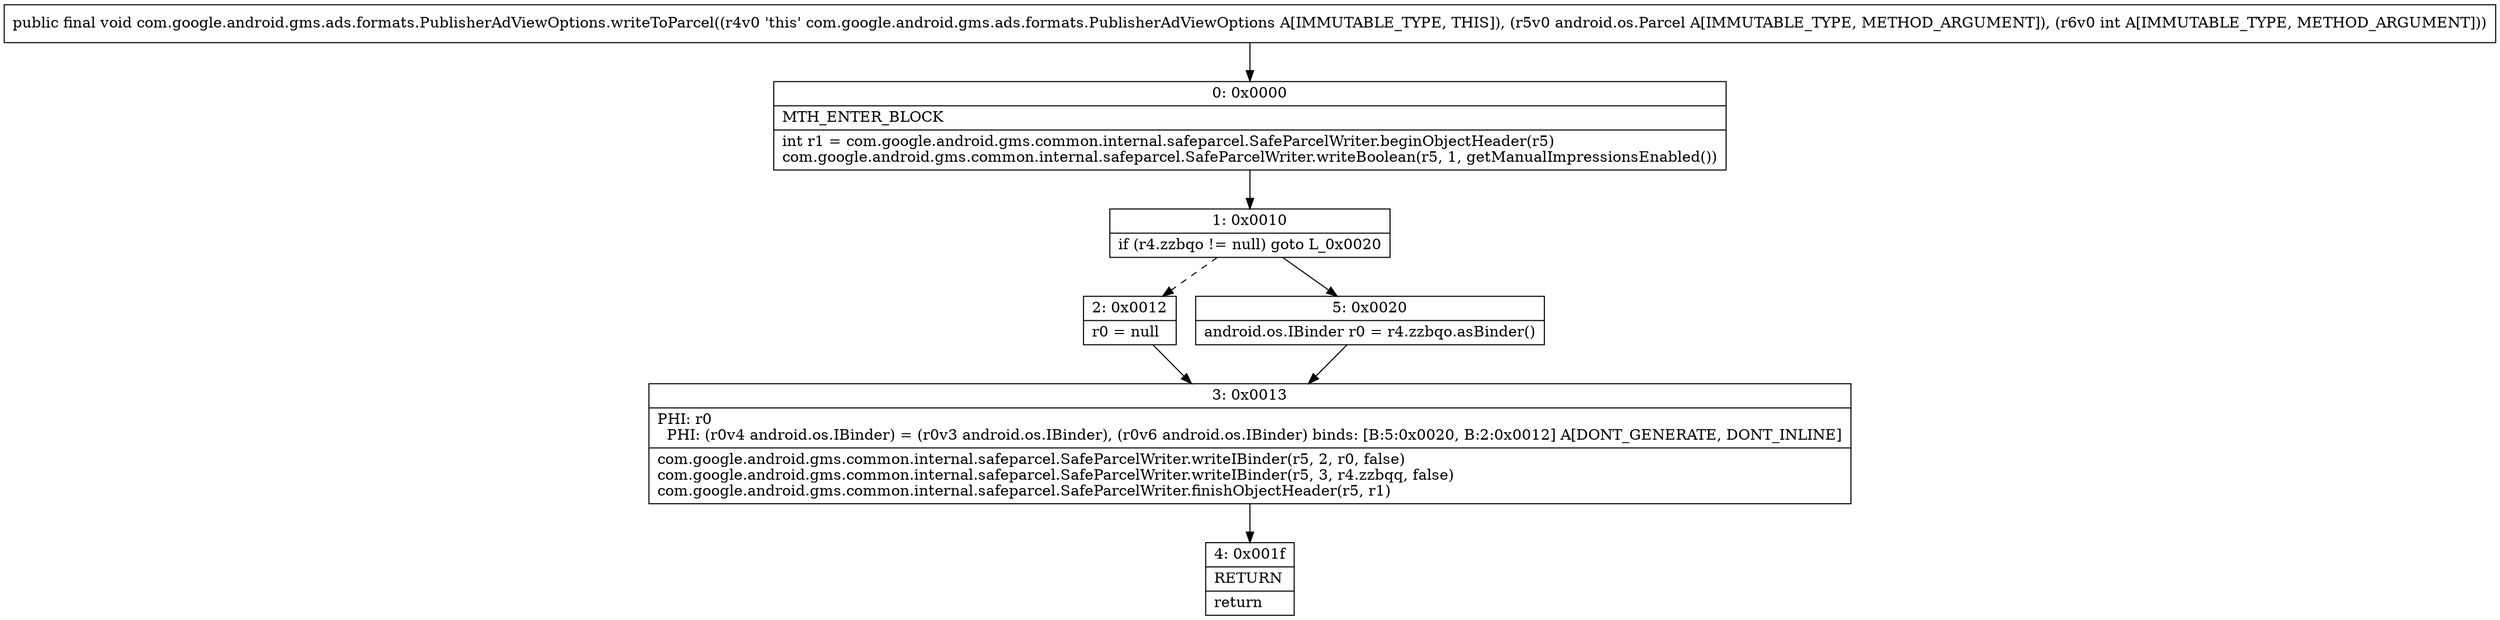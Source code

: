 digraph "CFG forcom.google.android.gms.ads.formats.PublisherAdViewOptions.writeToParcel(Landroid\/os\/Parcel;I)V" {
Node_0 [shape=record,label="{0\:\ 0x0000|MTH_ENTER_BLOCK\l|int r1 = com.google.android.gms.common.internal.safeparcel.SafeParcelWriter.beginObjectHeader(r5)\lcom.google.android.gms.common.internal.safeparcel.SafeParcelWriter.writeBoolean(r5, 1, getManualImpressionsEnabled())\l}"];
Node_1 [shape=record,label="{1\:\ 0x0010|if (r4.zzbqo != null) goto L_0x0020\l}"];
Node_2 [shape=record,label="{2\:\ 0x0012|r0 = null\l}"];
Node_3 [shape=record,label="{3\:\ 0x0013|PHI: r0 \l  PHI: (r0v4 android.os.IBinder) = (r0v3 android.os.IBinder), (r0v6 android.os.IBinder) binds: [B:5:0x0020, B:2:0x0012] A[DONT_GENERATE, DONT_INLINE]\l|com.google.android.gms.common.internal.safeparcel.SafeParcelWriter.writeIBinder(r5, 2, r0, false)\lcom.google.android.gms.common.internal.safeparcel.SafeParcelWriter.writeIBinder(r5, 3, r4.zzbqq, false)\lcom.google.android.gms.common.internal.safeparcel.SafeParcelWriter.finishObjectHeader(r5, r1)\l}"];
Node_4 [shape=record,label="{4\:\ 0x001f|RETURN\l|return\l}"];
Node_5 [shape=record,label="{5\:\ 0x0020|android.os.IBinder r0 = r4.zzbqo.asBinder()\l}"];
MethodNode[shape=record,label="{public final void com.google.android.gms.ads.formats.PublisherAdViewOptions.writeToParcel((r4v0 'this' com.google.android.gms.ads.formats.PublisherAdViewOptions A[IMMUTABLE_TYPE, THIS]), (r5v0 android.os.Parcel A[IMMUTABLE_TYPE, METHOD_ARGUMENT]), (r6v0 int A[IMMUTABLE_TYPE, METHOD_ARGUMENT])) }"];
MethodNode -> Node_0;
Node_0 -> Node_1;
Node_1 -> Node_2[style=dashed];
Node_1 -> Node_5;
Node_2 -> Node_3;
Node_3 -> Node_4;
Node_5 -> Node_3;
}

